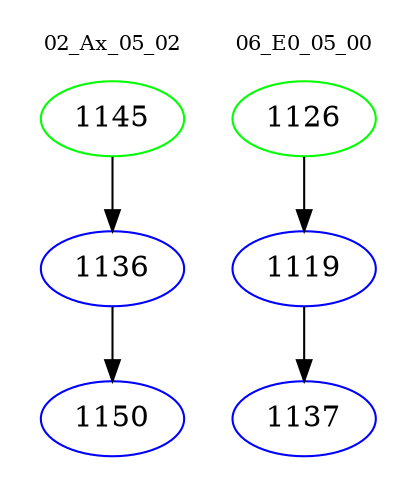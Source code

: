 digraph{
subgraph cluster_0 {
color = white
label = "02_Ax_05_02";
fontsize=10;
T0_1145 [label="1145", color="green"]
T0_1145 -> T0_1136 [color="black"]
T0_1136 [label="1136", color="blue"]
T0_1136 -> T0_1150 [color="black"]
T0_1150 [label="1150", color="blue"]
}
subgraph cluster_1 {
color = white
label = "06_E0_05_00";
fontsize=10;
T1_1126 [label="1126", color="green"]
T1_1126 -> T1_1119 [color="black"]
T1_1119 [label="1119", color="blue"]
T1_1119 -> T1_1137 [color="black"]
T1_1137 [label="1137", color="blue"]
}
}
